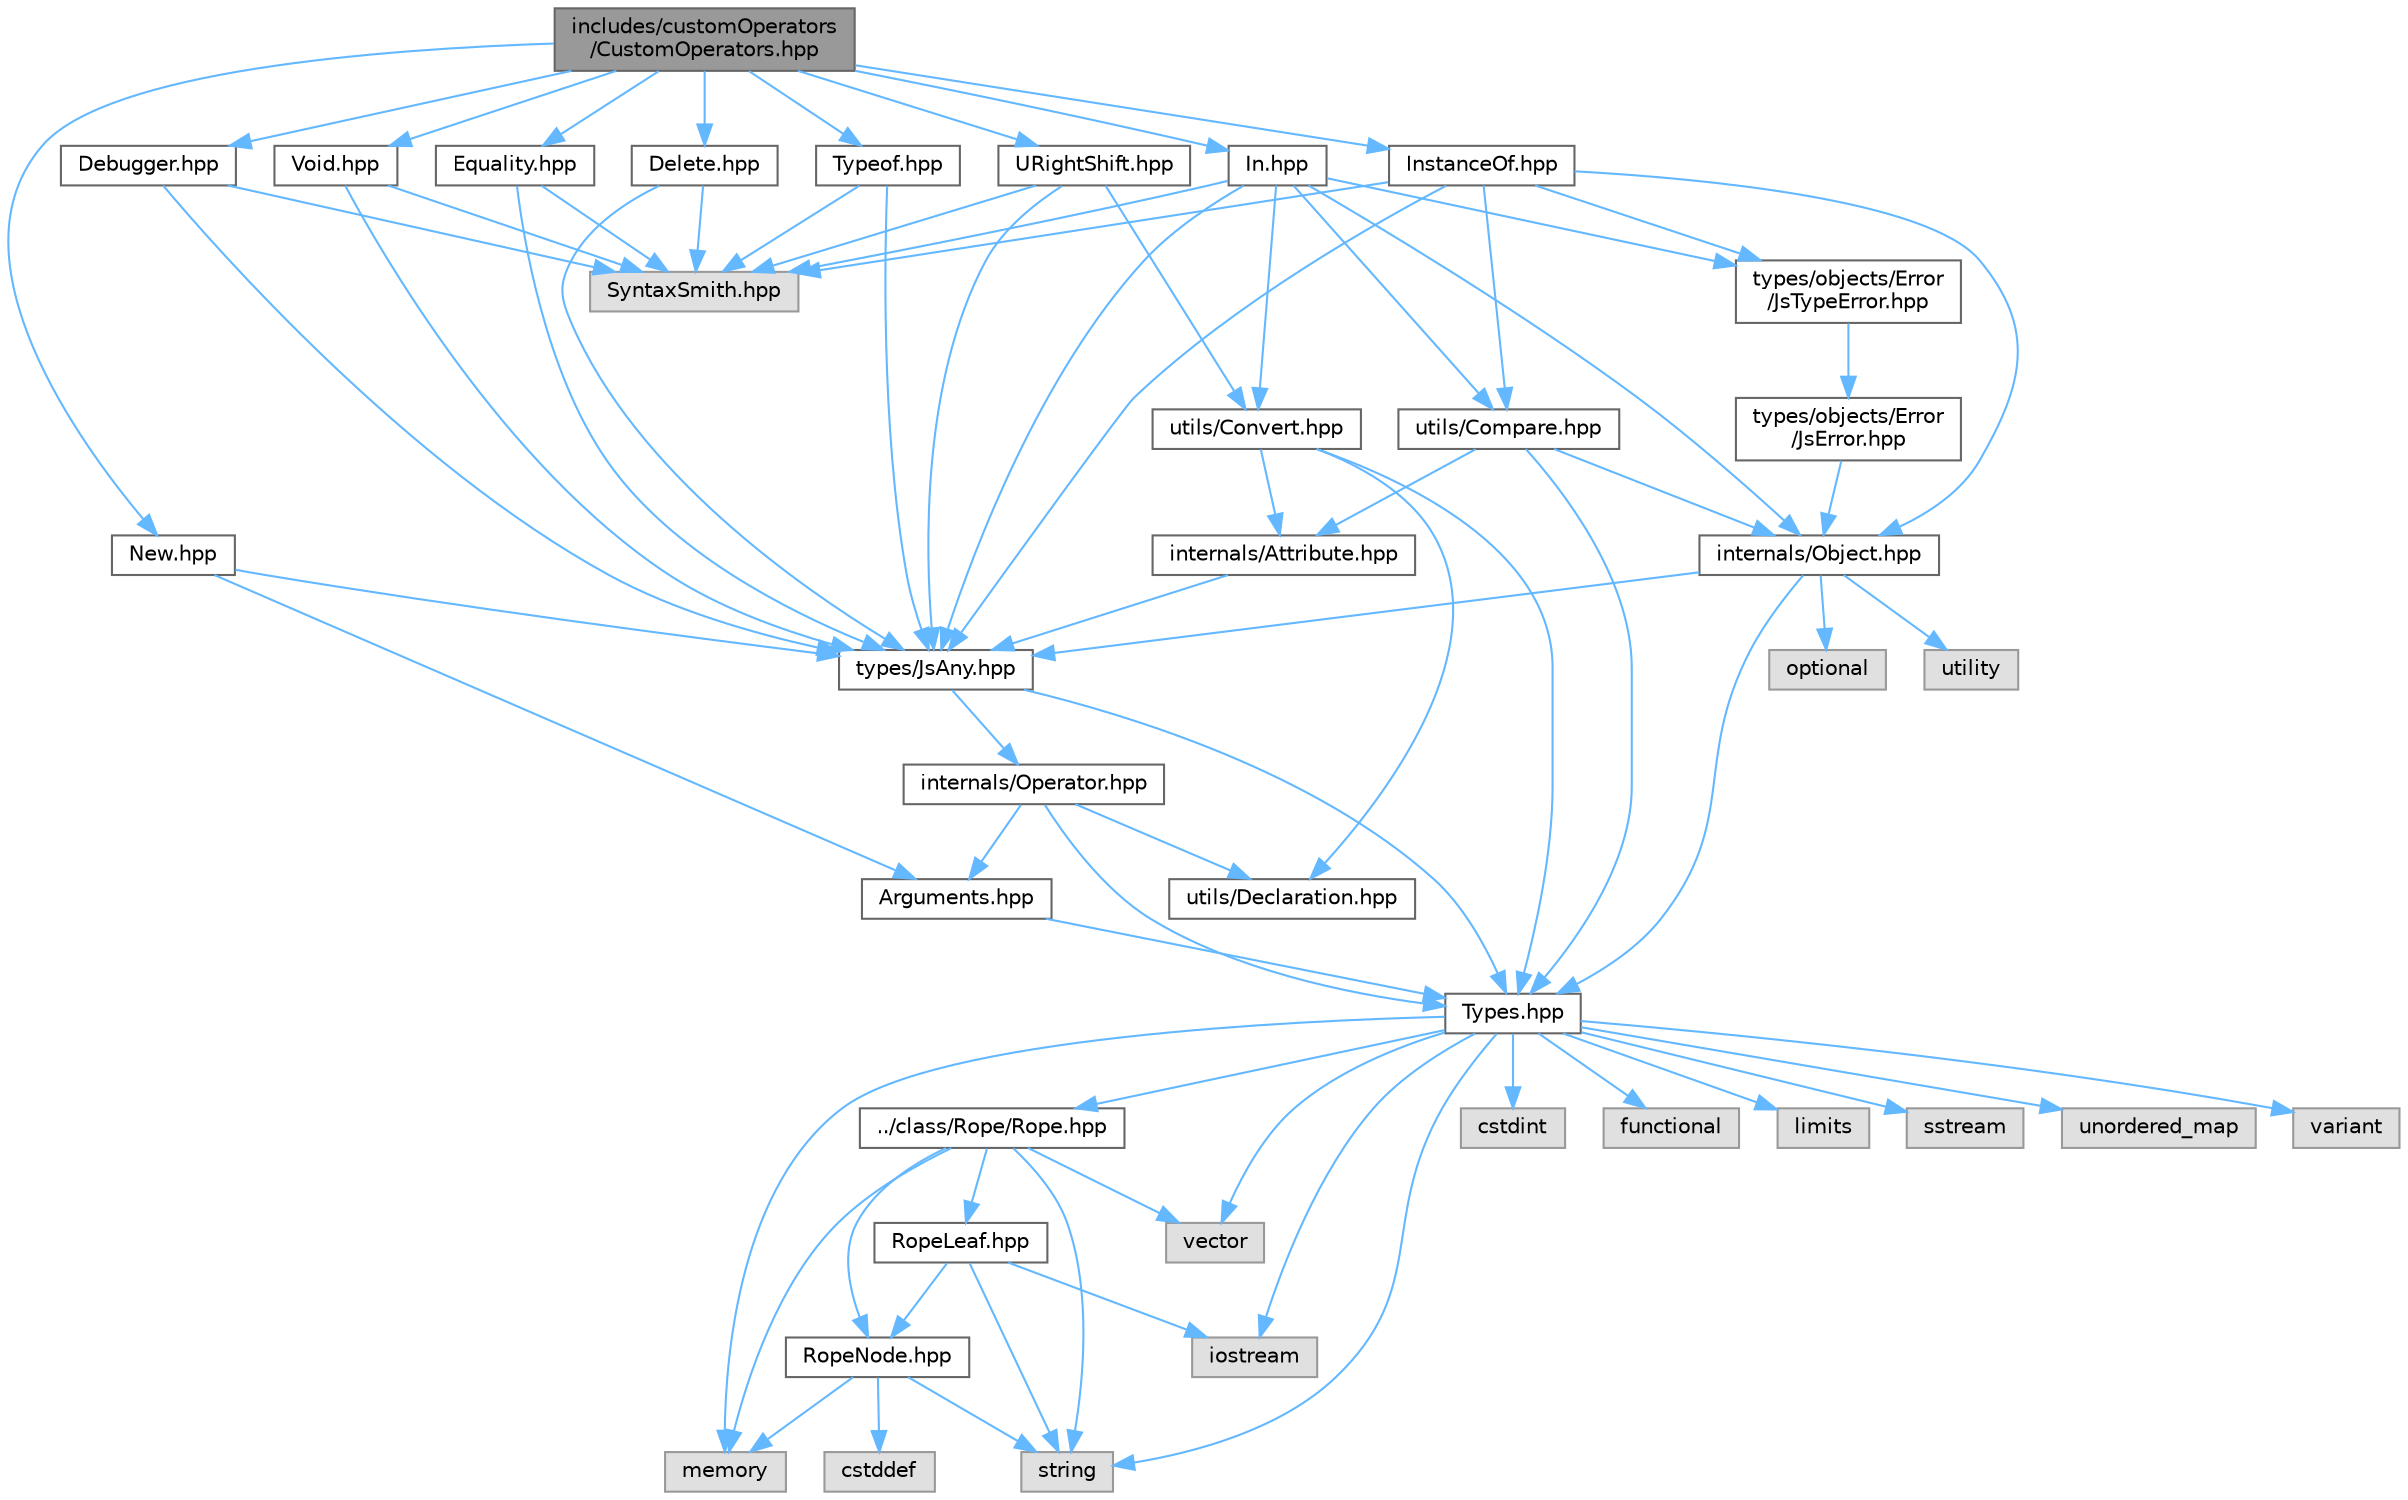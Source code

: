 digraph "includes/customOperators/CustomOperators.hpp"
{
 // LATEX_PDF_SIZE
  bgcolor="transparent";
  edge [fontname=Helvetica,fontsize=10,labelfontname=Helvetica,labelfontsize=10];
  node [fontname=Helvetica,fontsize=10,shape=box,height=0.2,width=0.4];
  Node1 [id="Node000001",label="includes/customOperators\l/CustomOperators.hpp",height=0.2,width=0.4,color="gray40", fillcolor="grey60", style="filled", fontcolor="black",tooltip=" "];
  Node1 -> Node2 [id="edge1_Node000001_Node000002",color="steelblue1",style="solid",tooltip=" "];
  Node2 [id="Node000002",label="Debugger.hpp",height=0.2,width=0.4,color="grey40", fillcolor="white", style="filled",URL="$Debugger_8hpp.html",tooltip=" "];
  Node2 -> Node3 [id="edge2_Node000002_Node000003",color="steelblue1",style="solid",tooltip=" "];
  Node3 [id="Node000003",label="SyntaxSmith.hpp",height=0.2,width=0.4,color="grey60", fillcolor="#E0E0E0", style="filled",tooltip=" "];
  Node2 -> Node4 [id="edge3_Node000002_Node000004",color="steelblue1",style="solid",tooltip=" "];
  Node4 [id="Node000004",label="types/JsAny.hpp",height=0.2,width=0.4,color="grey40", fillcolor="white", style="filled",URL="$JsAny_8hpp.html",tooltip=" "];
  Node4 -> Node5 [id="edge4_Node000004_Node000005",color="steelblue1",style="solid",tooltip=" "];
  Node5 [id="Node000005",label="Types.hpp",height=0.2,width=0.4,color="grey40", fillcolor="white", style="filled",URL="$Types_8hpp.html",tooltip=" "];
  Node5 -> Node6 [id="edge5_Node000005_Node000006",color="steelblue1",style="solid",tooltip=" "];
  Node6 [id="Node000006",label="../class/Rope/Rope.hpp",height=0.2,width=0.4,color="grey40", fillcolor="white", style="filled",URL="$Rope_8hpp.html",tooltip=" "];
  Node6 -> Node7 [id="edge6_Node000006_Node000007",color="steelblue1",style="solid",tooltip=" "];
  Node7 [id="Node000007",label="RopeLeaf.hpp",height=0.2,width=0.4,color="grey40", fillcolor="white", style="filled",URL="$RopeLeaf_8hpp.html",tooltip=" "];
  Node7 -> Node8 [id="edge7_Node000007_Node000008",color="steelblue1",style="solid",tooltip=" "];
  Node8 [id="Node000008",label="RopeNode.hpp",height=0.2,width=0.4,color="grey40", fillcolor="white", style="filled",URL="$RopeNode_8hpp.html",tooltip=" "];
  Node8 -> Node9 [id="edge8_Node000008_Node000009",color="steelblue1",style="solid",tooltip=" "];
  Node9 [id="Node000009",label="cstddef",height=0.2,width=0.4,color="grey60", fillcolor="#E0E0E0", style="filled",tooltip=" "];
  Node8 -> Node10 [id="edge9_Node000008_Node000010",color="steelblue1",style="solid",tooltip=" "];
  Node10 [id="Node000010",label="memory",height=0.2,width=0.4,color="grey60", fillcolor="#E0E0E0", style="filled",tooltip=" "];
  Node8 -> Node11 [id="edge10_Node000008_Node000011",color="steelblue1",style="solid",tooltip=" "];
  Node11 [id="Node000011",label="string",height=0.2,width=0.4,color="grey60", fillcolor="#E0E0E0", style="filled",tooltip=" "];
  Node7 -> Node12 [id="edge11_Node000007_Node000012",color="steelblue1",style="solid",tooltip=" "];
  Node12 [id="Node000012",label="iostream",height=0.2,width=0.4,color="grey60", fillcolor="#E0E0E0", style="filled",tooltip=" "];
  Node7 -> Node11 [id="edge12_Node000007_Node000011",color="steelblue1",style="solid",tooltip=" "];
  Node6 -> Node8 [id="edge13_Node000006_Node000008",color="steelblue1",style="solid",tooltip=" "];
  Node6 -> Node10 [id="edge14_Node000006_Node000010",color="steelblue1",style="solid",tooltip=" "];
  Node6 -> Node11 [id="edge15_Node000006_Node000011",color="steelblue1",style="solid",tooltip=" "];
  Node6 -> Node13 [id="edge16_Node000006_Node000013",color="steelblue1",style="solid",tooltip=" "];
  Node13 [id="Node000013",label="vector",height=0.2,width=0.4,color="grey60", fillcolor="#E0E0E0", style="filled",tooltip=" "];
  Node5 -> Node14 [id="edge17_Node000005_Node000014",color="steelblue1",style="solid",tooltip=" "];
  Node14 [id="Node000014",label="cstdint",height=0.2,width=0.4,color="grey60", fillcolor="#E0E0E0", style="filled",tooltip=" "];
  Node5 -> Node15 [id="edge18_Node000005_Node000015",color="steelblue1",style="solid",tooltip=" "];
  Node15 [id="Node000015",label="functional",height=0.2,width=0.4,color="grey60", fillcolor="#E0E0E0", style="filled",tooltip=" "];
  Node5 -> Node12 [id="edge19_Node000005_Node000012",color="steelblue1",style="solid",tooltip=" "];
  Node5 -> Node16 [id="edge20_Node000005_Node000016",color="steelblue1",style="solid",tooltip=" "];
  Node16 [id="Node000016",label="limits",height=0.2,width=0.4,color="grey60", fillcolor="#E0E0E0", style="filled",tooltip=" "];
  Node5 -> Node10 [id="edge21_Node000005_Node000010",color="steelblue1",style="solid",tooltip=" "];
  Node5 -> Node17 [id="edge22_Node000005_Node000017",color="steelblue1",style="solid",tooltip=" "];
  Node17 [id="Node000017",label="sstream",height=0.2,width=0.4,color="grey60", fillcolor="#E0E0E0", style="filled",tooltip=" "];
  Node5 -> Node11 [id="edge23_Node000005_Node000011",color="steelblue1",style="solid",tooltip=" "];
  Node5 -> Node18 [id="edge24_Node000005_Node000018",color="steelblue1",style="solid",tooltip=" "];
  Node18 [id="Node000018",label="unordered_map",height=0.2,width=0.4,color="grey60", fillcolor="#E0E0E0", style="filled",tooltip=" "];
  Node5 -> Node19 [id="edge25_Node000005_Node000019",color="steelblue1",style="solid",tooltip=" "];
  Node19 [id="Node000019",label="variant",height=0.2,width=0.4,color="grey60", fillcolor="#E0E0E0", style="filled",tooltip=" "];
  Node5 -> Node13 [id="edge26_Node000005_Node000013",color="steelblue1",style="solid",tooltip=" "];
  Node4 -> Node20 [id="edge27_Node000004_Node000020",color="steelblue1",style="solid",tooltip=" "];
  Node20 [id="Node000020",label="internals/Operator.hpp",height=0.2,width=0.4,color="grey40", fillcolor="white", style="filled",URL="$Operator_8hpp.html",tooltip=" "];
  Node20 -> Node21 [id="edge28_Node000020_Node000021",color="steelblue1",style="solid",tooltip=" "];
  Node21 [id="Node000021",label="Arguments.hpp",height=0.2,width=0.4,color="grey40", fillcolor="white", style="filled",URL="$Arguments_8hpp.html",tooltip=" "];
  Node21 -> Node5 [id="edge29_Node000021_Node000005",color="steelblue1",style="solid",tooltip=" "];
  Node20 -> Node5 [id="edge30_Node000020_Node000005",color="steelblue1",style="solid",tooltip=" "];
  Node20 -> Node22 [id="edge31_Node000020_Node000022",color="steelblue1",style="solid",tooltip=" "];
  Node22 [id="Node000022",label="utils/Declaration.hpp",height=0.2,width=0.4,color="grey40", fillcolor="white", style="filled",URL="$Declaration_8hpp.html",tooltip=" "];
  Node1 -> Node23 [id="edge32_Node000001_Node000023",color="steelblue1",style="solid",tooltip=" "];
  Node23 [id="Node000023",label="Delete.hpp",height=0.2,width=0.4,color="grey40", fillcolor="white", style="filled",URL="$Delete_8hpp.html",tooltip=" "];
  Node23 -> Node3 [id="edge33_Node000023_Node000003",color="steelblue1",style="solid",tooltip=" "];
  Node23 -> Node4 [id="edge34_Node000023_Node000004",color="steelblue1",style="solid",tooltip=" "];
  Node1 -> Node24 [id="edge35_Node000001_Node000024",color="steelblue1",style="solid",tooltip=" "];
  Node24 [id="Node000024",label="Equality.hpp",height=0.2,width=0.4,color="grey40", fillcolor="white", style="filled",URL="$Equality_8hpp.html",tooltip=" "];
  Node24 -> Node3 [id="edge36_Node000024_Node000003",color="steelblue1",style="solid",tooltip=" "];
  Node24 -> Node4 [id="edge37_Node000024_Node000004",color="steelblue1",style="solid",tooltip=" "];
  Node1 -> Node25 [id="edge38_Node000001_Node000025",color="steelblue1",style="solid",tooltip=" "];
  Node25 [id="Node000025",label="In.hpp",height=0.2,width=0.4,color="grey40", fillcolor="white", style="filled",URL="$In_8hpp.html",tooltip=" "];
  Node25 -> Node3 [id="edge39_Node000025_Node000003",color="steelblue1",style="solid",tooltip=" "];
  Node25 -> Node26 [id="edge40_Node000025_Node000026",color="steelblue1",style="solid",tooltip=" "];
  Node26 [id="Node000026",label="internals/Object.hpp",height=0.2,width=0.4,color="grey40", fillcolor="white", style="filled",URL="$Object_8hpp.html",tooltip=" "];
  Node26 -> Node4 [id="edge41_Node000026_Node000004",color="steelblue1",style="solid",tooltip=" "];
  Node26 -> Node5 [id="edge42_Node000026_Node000005",color="steelblue1",style="solid",tooltip=" "];
  Node26 -> Node27 [id="edge43_Node000026_Node000027",color="steelblue1",style="solid",tooltip=" "];
  Node27 [id="Node000027",label="optional",height=0.2,width=0.4,color="grey60", fillcolor="#E0E0E0", style="filled",tooltip=" "];
  Node26 -> Node28 [id="edge44_Node000026_Node000028",color="steelblue1",style="solid",tooltip=" "];
  Node28 [id="Node000028",label="utility",height=0.2,width=0.4,color="grey60", fillcolor="#E0E0E0", style="filled",tooltip=" "];
  Node25 -> Node4 [id="edge45_Node000025_Node000004",color="steelblue1",style="solid",tooltip=" "];
  Node25 -> Node29 [id="edge46_Node000025_Node000029",color="steelblue1",style="solid",tooltip=" "];
  Node29 [id="Node000029",label="types/objects/Error\l/JsTypeError.hpp",height=0.2,width=0.4,color="grey40", fillcolor="white", style="filled",URL="$JsTypeError_8hpp.html",tooltip=" "];
  Node29 -> Node30 [id="edge47_Node000029_Node000030",color="steelblue1",style="solid",tooltip=" "];
  Node30 [id="Node000030",label="types/objects/Error\l/JsError.hpp",height=0.2,width=0.4,color="grey40", fillcolor="white", style="filled",URL="$JsError_8hpp.html",tooltip=" "];
  Node30 -> Node26 [id="edge48_Node000030_Node000026",color="steelblue1",style="solid",tooltip=" "];
  Node25 -> Node31 [id="edge49_Node000025_Node000031",color="steelblue1",style="solid",tooltip=" "];
  Node31 [id="Node000031",label="utils/Compare.hpp",height=0.2,width=0.4,color="grey40", fillcolor="white", style="filled",URL="$Compare_8hpp.html",tooltip=" "];
  Node31 -> Node32 [id="edge50_Node000031_Node000032",color="steelblue1",style="solid",tooltip=" "];
  Node32 [id="Node000032",label="internals/Attribute.hpp",height=0.2,width=0.4,color="grey40", fillcolor="white", style="filled",URL="$Attribute_8hpp.html",tooltip=" "];
  Node32 -> Node4 [id="edge51_Node000032_Node000004",color="steelblue1",style="solid",tooltip=" "];
  Node31 -> Node5 [id="edge52_Node000031_Node000005",color="steelblue1",style="solid",tooltip=" "];
  Node31 -> Node26 [id="edge53_Node000031_Node000026",color="steelblue1",style="solid",tooltip=" "];
  Node25 -> Node33 [id="edge54_Node000025_Node000033",color="steelblue1",style="solid",tooltip=" "];
  Node33 [id="Node000033",label="utils/Convert.hpp",height=0.2,width=0.4,color="grey40", fillcolor="white", style="filled",URL="$Convert_8hpp.html",tooltip=" "];
  Node33 -> Node32 [id="edge55_Node000033_Node000032",color="steelblue1",style="solid",tooltip=" "];
  Node33 -> Node5 [id="edge56_Node000033_Node000005",color="steelblue1",style="solid",tooltip=" "];
  Node33 -> Node22 [id="edge57_Node000033_Node000022",color="steelblue1",style="solid",tooltip=" "];
  Node1 -> Node34 [id="edge58_Node000001_Node000034",color="steelblue1",style="solid",tooltip=" "];
  Node34 [id="Node000034",label="InstanceOf.hpp",height=0.2,width=0.4,color="grey40", fillcolor="white", style="filled",URL="$InstanceOf_8hpp.html",tooltip=" "];
  Node34 -> Node3 [id="edge59_Node000034_Node000003",color="steelblue1",style="solid",tooltip=" "];
  Node34 -> Node26 [id="edge60_Node000034_Node000026",color="steelblue1",style="solid",tooltip=" "];
  Node34 -> Node4 [id="edge61_Node000034_Node000004",color="steelblue1",style="solid",tooltip=" "];
  Node34 -> Node29 [id="edge62_Node000034_Node000029",color="steelblue1",style="solid",tooltip=" "];
  Node34 -> Node31 [id="edge63_Node000034_Node000031",color="steelblue1",style="solid",tooltip=" "];
  Node1 -> Node35 [id="edge64_Node000001_Node000035",color="steelblue1",style="solid",tooltip=" "];
  Node35 [id="Node000035",label="New.hpp",height=0.2,width=0.4,color="grey40", fillcolor="white", style="filled",URL="$New_8hpp.html",tooltip=" "];
  Node35 -> Node21 [id="edge65_Node000035_Node000021",color="steelblue1",style="solid",tooltip=" "];
  Node35 -> Node4 [id="edge66_Node000035_Node000004",color="steelblue1",style="solid",tooltip=" "];
  Node1 -> Node36 [id="edge67_Node000001_Node000036",color="steelblue1",style="solid",tooltip=" "];
  Node36 [id="Node000036",label="Typeof.hpp",height=0.2,width=0.4,color="grey40", fillcolor="white", style="filled",URL="$Typeof_8hpp.html",tooltip=" "];
  Node36 -> Node3 [id="edge68_Node000036_Node000003",color="steelblue1",style="solid",tooltip=" "];
  Node36 -> Node4 [id="edge69_Node000036_Node000004",color="steelblue1",style="solid",tooltip=" "];
  Node1 -> Node37 [id="edge70_Node000001_Node000037",color="steelblue1",style="solid",tooltip=" "];
  Node37 [id="Node000037",label="URightShift.hpp",height=0.2,width=0.4,color="grey40", fillcolor="white", style="filled",URL="$URightShift_8hpp.html",tooltip=" "];
  Node37 -> Node3 [id="edge71_Node000037_Node000003",color="steelblue1",style="solid",tooltip=" "];
  Node37 -> Node4 [id="edge72_Node000037_Node000004",color="steelblue1",style="solid",tooltip=" "];
  Node37 -> Node33 [id="edge73_Node000037_Node000033",color="steelblue1",style="solid",tooltip=" "];
  Node1 -> Node38 [id="edge74_Node000001_Node000038",color="steelblue1",style="solid",tooltip=" "];
  Node38 [id="Node000038",label="Void.hpp",height=0.2,width=0.4,color="grey40", fillcolor="white", style="filled",URL="$Void_8hpp.html",tooltip=" "];
  Node38 -> Node3 [id="edge75_Node000038_Node000003",color="steelblue1",style="solid",tooltip=" "];
  Node38 -> Node4 [id="edge76_Node000038_Node000004",color="steelblue1",style="solid",tooltip=" "];
}
